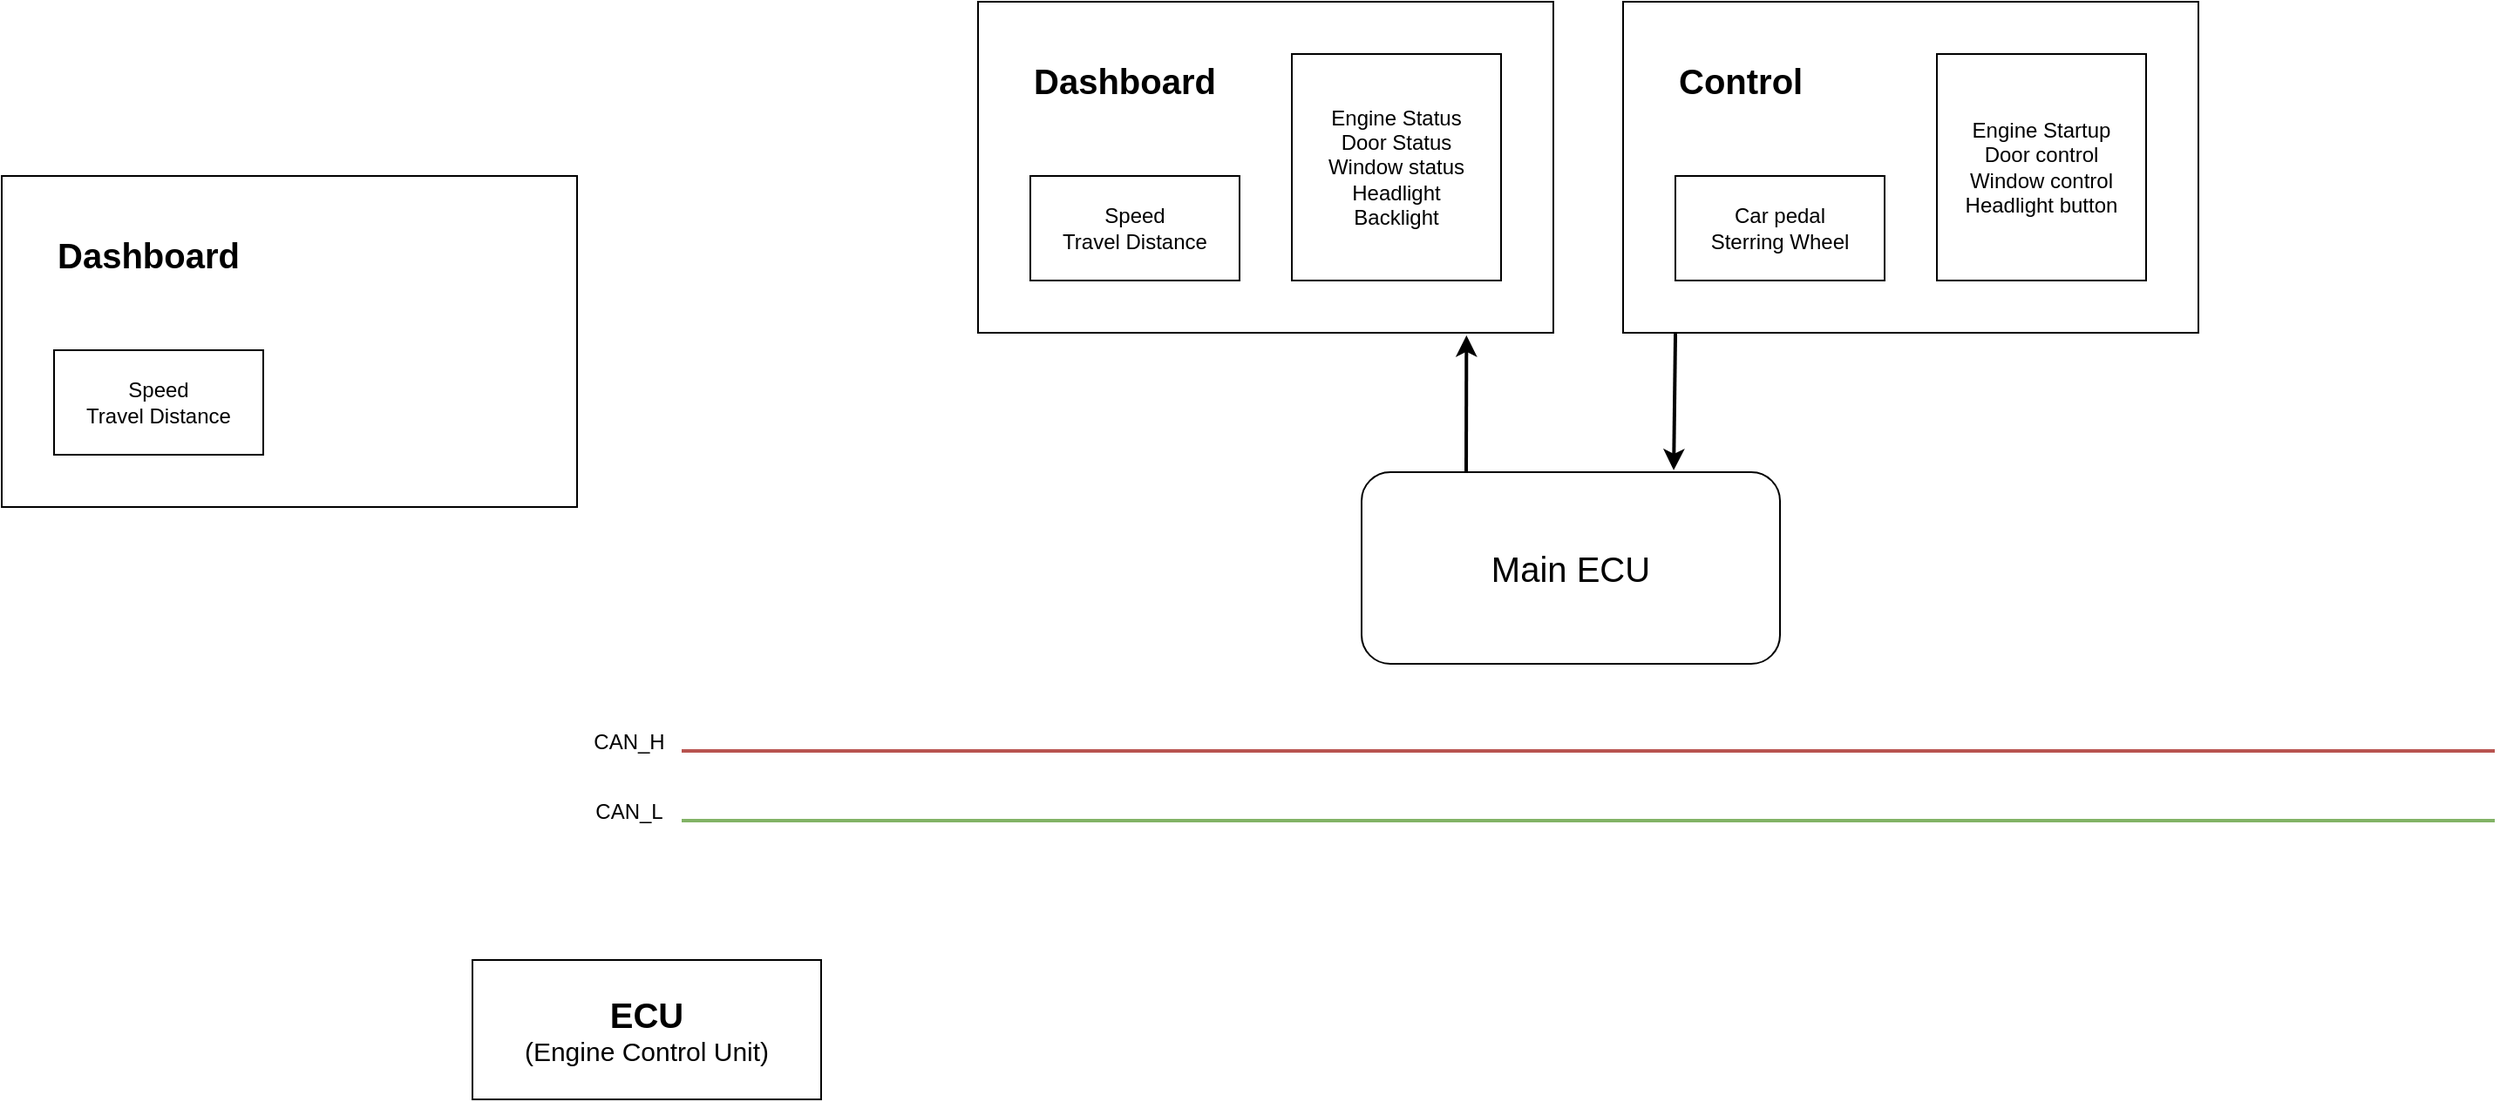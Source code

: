 <mxfile version="26.2.13">
  <diagram name="Page-1" id="SgBg9UnDBhTWqE6wUWMR">
    <mxGraphModel dx="2530" dy="1945" grid="1" gridSize="10" guides="1" tooltips="1" connect="1" arrows="1" fold="1" page="1" pageScale="1" pageWidth="850" pageHeight="1100" math="0" shadow="0">
      <root>
        <mxCell id="0" />
        <mxCell id="1" parent="0" />
        <mxCell id="EBua4EwX1-XOJ06J3Kp9-1" value="Main ECU" style="rounded=1;whiteSpace=wrap;html=1;fontSize=20;" vertex="1" parent="1">
          <mxGeometry x="390" y="240" width="240" height="110" as="geometry" />
        </mxCell>
        <mxCell id="EBua4EwX1-XOJ06J3Kp9-2" value="" style="rounded=0;whiteSpace=wrap;html=1;" vertex="1" parent="1">
          <mxGeometry x="170" y="-30" width="330" height="190" as="geometry" />
        </mxCell>
        <mxCell id="EBua4EwX1-XOJ06J3Kp9-3" value="&lt;div&gt;&lt;br&gt;&lt;/div&gt;" style="rounded=0;whiteSpace=wrap;html=1;" vertex="1" parent="1">
          <mxGeometry x="540" y="-30" width="330" height="190" as="geometry" />
        </mxCell>
        <mxCell id="EBua4EwX1-XOJ06J3Kp9-5" value="Speed&lt;div&gt;Travel Distance&lt;/div&gt;" style="rounded=0;whiteSpace=wrap;html=1;" vertex="1" parent="1">
          <mxGeometry x="200" y="70" width="120" height="60" as="geometry" />
        </mxCell>
        <mxCell id="EBua4EwX1-XOJ06J3Kp9-7" value="&lt;div&gt;&lt;div&gt;Engine Status&lt;/div&gt;Door Status&lt;div&gt;Window status&lt;/div&gt;&lt;/div&gt;Headlight&lt;div&gt;Backlight&lt;/div&gt;" style="rounded=0;whiteSpace=wrap;html=1;" vertex="1" parent="1">
          <mxGeometry x="350" width="120" height="130" as="geometry" />
        </mxCell>
        <mxCell id="EBua4EwX1-XOJ06J3Kp9-8" value="Car pedal&lt;div&gt;Sterring Wheel&lt;/div&gt;" style="rounded=0;whiteSpace=wrap;html=1;" vertex="1" parent="1">
          <mxGeometry x="570" y="70" width="120" height="60" as="geometry" />
        </mxCell>
        <mxCell id="EBua4EwX1-XOJ06J3Kp9-9" value="&lt;div&gt;Engine Startup&lt;/div&gt;Door control&lt;div&gt;Window control&lt;/div&gt;&lt;div&gt;Headlight button&lt;/div&gt;" style="rounded=0;whiteSpace=wrap;html=1;" vertex="1" parent="1">
          <mxGeometry x="720" width="120" height="130" as="geometry" />
        </mxCell>
        <mxCell id="EBua4EwX1-XOJ06J3Kp9-10" value="Dashboard" style="text;html=1;align=left;verticalAlign=middle;whiteSpace=wrap;rounded=0;fontSize=20;fontStyle=1" vertex="1" parent="1">
          <mxGeometry x="200" width="110" height="30" as="geometry" />
        </mxCell>
        <mxCell id="EBua4EwX1-XOJ06J3Kp9-11" value="Control" style="text;html=1;align=left;verticalAlign=middle;whiteSpace=wrap;rounded=0;fontSize=20;fontStyle=1" vertex="1" parent="1">
          <mxGeometry x="570" width="110" height="30" as="geometry" />
        </mxCell>
        <mxCell id="EBua4EwX1-XOJ06J3Kp9-12" value="" style="endArrow=classic;html=1;rounded=0;exitX=0.25;exitY=0;exitDx=0;exitDy=0;entryX=0.849;entryY=1.008;entryDx=0;entryDy=0;entryPerimeter=0;strokeWidth=2;" edge="1" parent="1" source="EBua4EwX1-XOJ06J3Kp9-1" target="EBua4EwX1-XOJ06J3Kp9-2">
          <mxGeometry width="50" height="50" relative="1" as="geometry">
            <mxPoint x="425" y="230" as="sourcePoint" />
            <mxPoint x="475" y="190" as="targetPoint" />
          </mxGeometry>
        </mxCell>
        <mxCell id="EBua4EwX1-XOJ06J3Kp9-13" value="" style="endArrow=none;html=1;rounded=0;exitX=0.746;exitY=0.017;exitDx=0;exitDy=0;entryX=0.091;entryY=1.013;entryDx=0;entryDy=0;entryPerimeter=0;exitPerimeter=0;startFill=1;startArrow=classic;strokeWidth=2;" edge="1" parent="1">
          <mxGeometry width="50" height="50" relative="1" as="geometry">
            <mxPoint x="569.04" y="238.87" as="sourcePoint" />
            <mxPoint x="570.03" y="159.47" as="targetPoint" />
          </mxGeometry>
        </mxCell>
        <mxCell id="EBua4EwX1-XOJ06J3Kp9-14" value="" style="endArrow=none;html=1;rounded=0;strokeWidth=2;fillColor=#f8cecc;strokeColor=#b85450;" edge="1" parent="1">
          <mxGeometry width="50" height="50" relative="1" as="geometry">
            <mxPoint y="400" as="sourcePoint" />
            <mxPoint x="1040" y="400" as="targetPoint" />
          </mxGeometry>
        </mxCell>
        <mxCell id="EBua4EwX1-XOJ06J3Kp9-15" value="" style="endArrow=none;html=1;rounded=0;strokeWidth=2;fillColor=#d5e8d4;strokeColor=#82b366;" edge="1" parent="1">
          <mxGeometry width="50" height="50" relative="1" as="geometry">
            <mxPoint y="440" as="sourcePoint" />
            <mxPoint x="1040" y="440" as="targetPoint" />
          </mxGeometry>
        </mxCell>
        <mxCell id="EBua4EwX1-XOJ06J3Kp9-16" value="CAN_H" style="text;html=1;align=center;verticalAlign=middle;whiteSpace=wrap;rounded=0;" vertex="1" parent="1">
          <mxGeometry x="-60" y="380" width="60" height="30" as="geometry" />
        </mxCell>
        <mxCell id="EBua4EwX1-XOJ06J3Kp9-17" value="CAN_L" style="text;html=1;align=center;verticalAlign=middle;whiteSpace=wrap;rounded=0;" vertex="1" parent="1">
          <mxGeometry x="-60" y="420" width="60" height="30" as="geometry" />
        </mxCell>
        <mxCell id="EBua4EwX1-XOJ06J3Kp9-20" value="" style="rounded=0;whiteSpace=wrap;html=1;" vertex="1" parent="1">
          <mxGeometry x="-390" y="70" width="330" height="190" as="geometry" />
        </mxCell>
        <mxCell id="EBua4EwX1-XOJ06J3Kp9-21" value="Speed&lt;div&gt;Travel Distance&lt;/div&gt;" style="rounded=0;whiteSpace=wrap;html=1;" vertex="1" parent="1">
          <mxGeometry x="-360" y="170" width="120" height="60" as="geometry" />
        </mxCell>
        <mxCell id="EBua4EwX1-XOJ06J3Kp9-22" value="&lt;div&gt;&lt;div&gt;&lt;font style=&quot;font-size: 20px;&quot;&gt;&lt;b&gt;ECU&lt;/b&gt;&lt;/font&gt;&lt;/div&gt;&lt;/div&gt;&lt;div&gt;&lt;font style=&quot;font-size: 15px;&quot;&gt;(Engine Control Unit)&lt;/font&gt;&lt;/div&gt;" style="rounded=0;whiteSpace=wrap;html=1;" vertex="1" parent="1">
          <mxGeometry x="-120" y="520" width="200" height="80" as="geometry" />
        </mxCell>
        <mxCell id="EBua4EwX1-XOJ06J3Kp9-23" value="Dashboard" style="text;html=1;align=left;verticalAlign=middle;whiteSpace=wrap;rounded=0;fontSize=20;fontStyle=1" vertex="1" parent="1">
          <mxGeometry x="-360" y="100" width="110" height="30" as="geometry" />
        </mxCell>
      </root>
    </mxGraphModel>
  </diagram>
</mxfile>
